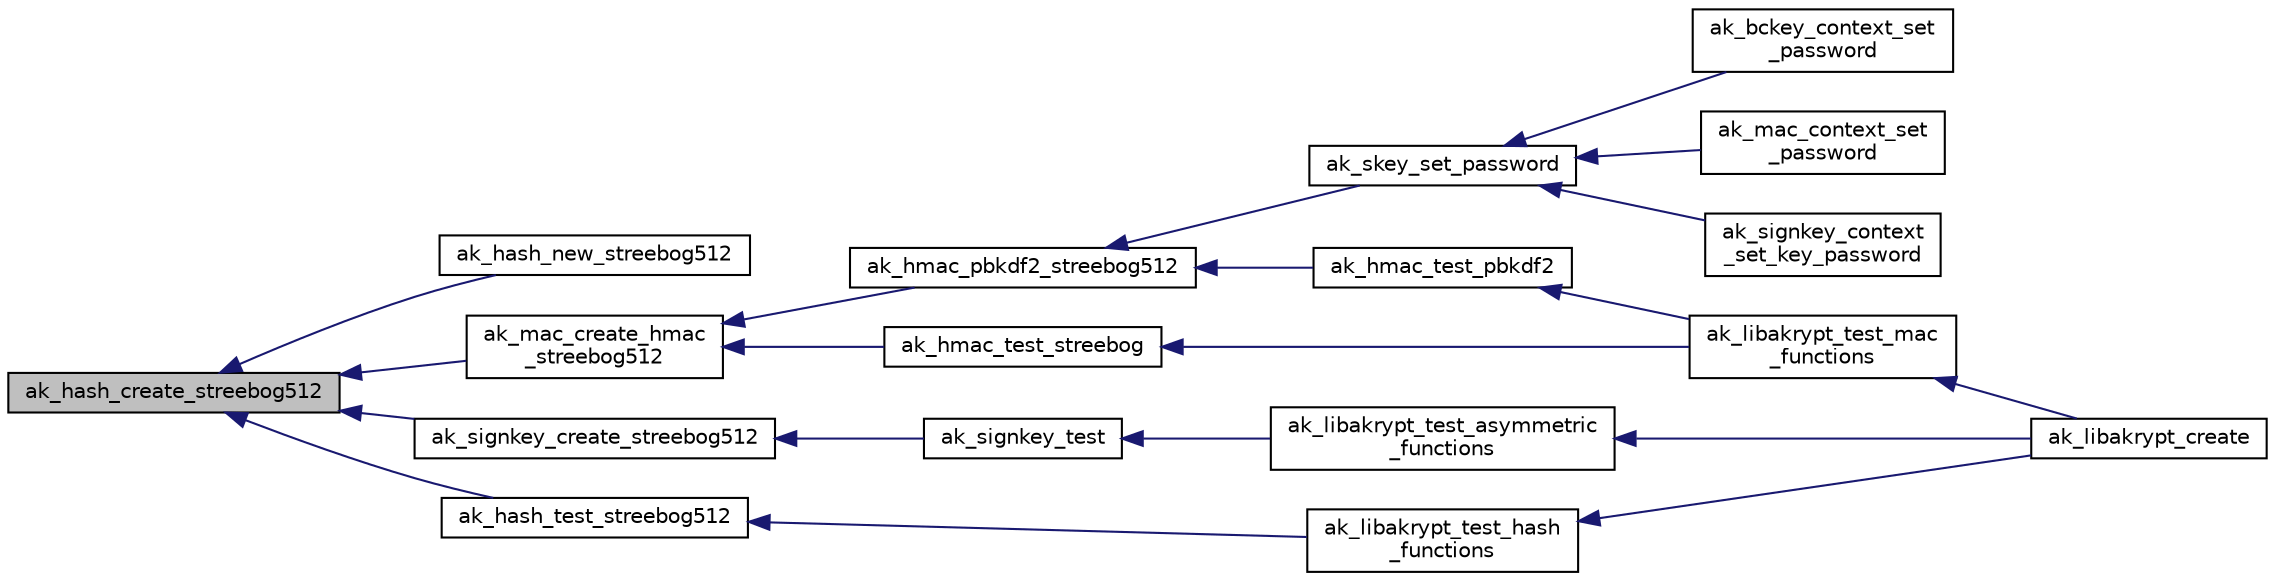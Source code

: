 digraph "ak_hash_create_streebog512"
{
  edge [fontname="Helvetica",fontsize="10",labelfontname="Helvetica",labelfontsize="10"];
  node [fontname="Helvetica",fontsize="10",shape=record];
  rankdir="LR";
  Node1 [label="ak_hash_create_streebog512",height=0.2,width=0.4,color="black", fillcolor="grey75", style="filled", fontcolor="black"];
  Node1 -> Node2 [dir="back",color="midnightblue",fontsize="10",style="solid",fontname="Helvetica"];
  Node2 [label="ak_hash_new_streebog512",height=0.2,width=0.4,color="black", fillcolor="white", style="filled",URL="$libakrypt_8h.html#a40107ef7579f4d9b77b2cf13ea3e1da2",tooltip="Создание дескриптора функции хеширования ГОСТ Р 34.11-2012 (Стрибог512). "];
  Node1 -> Node3 [dir="back",color="midnightblue",fontsize="10",style="solid",fontname="Helvetica"];
  Node3 [label="ak_mac_create_hmac\l_streebog512",height=0.2,width=0.4,color="black", fillcolor="white", style="filled",URL="$ak__mac_8h.html#a1290048393b76c51d42dce8eac709d70",tooltip="Инициализация ключа алгоритма выработки имитовставки hmac на основе streebog512. "];
  Node3 -> Node4 [dir="back",color="midnightblue",fontsize="10",style="solid",fontname="Helvetica"];
  Node4 [label="ak_hmac_pbkdf2_streebog512",height=0.2,width=0.4,color="black", fillcolor="white", style="filled",URL="$ak__mac_8h.html#a3620123e05a306ef7b6082fb9d26addb",tooltip="Развертка ключевого вектора из пароля (согласно Р 50.1.111-2016, раздел 4) "];
  Node4 -> Node5 [dir="back",color="midnightblue",fontsize="10",style="solid",fontname="Helvetica"];
  Node5 [label="ak_hmac_test_pbkdf2",height=0.2,width=0.4,color="black", fillcolor="white", style="filled",URL="$ak__mac_8h.html#afd16a5884331c3223c9f9cb0b61c8a4f",tooltip="Тестирование алгоритма PBKDF2, регламентируемого Р 50.1.113-2016. "];
  Node5 -> Node6 [dir="back",color="midnightblue",fontsize="10",style="solid",fontname="Helvetica"];
  Node6 [label="ak_libakrypt_test_mac\l_functions",height=0.2,width=0.4,color="black", fillcolor="white", style="filled",URL="$ak__libakrypt_8c.html#a84835e08912ca25d9ab280099ef0e00c",tooltip="Функция проверяет корректность реализации алгоритмов выработки имитовставки "];
  Node6 -> Node7 [dir="back",color="midnightblue",fontsize="10",style="solid",fontname="Helvetica"];
  Node7 [label="ak_libakrypt_create",height=0.2,width=0.4,color="black", fillcolor="white", style="filled",URL="$libakrypt_8h.html#a3f840f1a40839f867ba729aa1c5d67b8",tooltip="Функция инициализации и тестирования криптографических механизмов библиотеки. "];
  Node4 -> Node8 [dir="back",color="midnightblue",fontsize="10",style="solid",fontname="Helvetica"];
  Node8 [label="ak_skey_set_password",height=0.2,width=0.4,color="black", fillcolor="white", style="filled",URL="$ak__skey_8h.html#a85f95aca3e0442a1a739610b8770ae1a",tooltip="Присвоение секретному ключу значения, выработанного из пароля "];
  Node8 -> Node9 [dir="back",color="midnightblue",fontsize="10",style="solid",fontname="Helvetica"];
  Node9 [label="ak_bckey_context_set\l_password",height=0.2,width=0.4,color="black", fillcolor="white", style="filled",URL="$ak__bckey_8h.html#a83be28c0c80a77b874d8559c497ee413",tooltip="Присвоение контексту ключа алгоритма блочного шифрования значения, выработанного из пароля..."];
  Node8 -> Node10 [dir="back",color="midnightblue",fontsize="10",style="solid",fontname="Helvetica"];
  Node10 [label="ak_mac_context_set\l_password",height=0.2,width=0.4,color="black", fillcolor="white", style="filled",URL="$ak__mac_8h.html#aaa8bd2ebae847aba4941f1fe603c56c7",tooltip="Присвоение контексту ключа алгоритма выработки имитовставки значения, выработанного из пароля..."];
  Node8 -> Node11 [dir="back",color="midnightblue",fontsize="10",style="solid",fontname="Helvetica"];
  Node11 [label="ak_signkey_context\l_set_key_password",height=0.2,width=0.4,color="black", fillcolor="white", style="filled",URL="$ak__sign_8h.html#a07524ceb4e3c3f10ab791317462a7637",tooltip="Присвоение секретному ключу электронной подписи значения, выработанного из пароля. "];
  Node3 -> Node12 [dir="back",color="midnightblue",fontsize="10",style="solid",fontname="Helvetica"];
  Node12 [label="ak_hmac_test_streebog",height=0.2,width=0.4,color="black", fillcolor="white", style="filled",URL="$ak__mac_8h.html#ab268cd15fc2eba52baa09ea5ce34fc83",tooltip="Тестирование алгоритмов выработки имитовставки hmac с отечественными функциями хеширования. "];
  Node12 -> Node6 [dir="back",color="midnightblue",fontsize="10",style="solid",fontname="Helvetica"];
  Node1 -> Node13 [dir="back",color="midnightblue",fontsize="10",style="solid",fontname="Helvetica"];
  Node13 [label="ak_signkey_create_streebog512",height=0.2,width=0.4,color="black", fillcolor="white", style="filled",URL="$ak__sign_8h.html#a8392beef9b3823ee6e61999cb47eb3fe",tooltip="Инициализация контекста секретного ключа алгоритма ГОСТ Р 34.10-2012. "];
  Node13 -> Node14 [dir="back",color="midnightblue",fontsize="10",style="solid",fontname="Helvetica"];
  Node14 [label="ak_signkey_test",height=0.2,width=0.4,color="black", fillcolor="white", style="filled",URL="$ak__sign_8h.html#aa2df8858fc6d7214483e3c4a9e497c22",tooltip="Выполнение тестовых примеров для алгоритмов выработки и проверки электронной подписи ..."];
  Node14 -> Node15 [dir="back",color="midnightblue",fontsize="10",style="solid",fontname="Helvetica"];
  Node15 [label="ak_libakrypt_test_asymmetric\l_functions",height=0.2,width=0.4,color="black", fillcolor="white", style="filled",URL="$ak__libakrypt_8c.html#a9a4c991b0095021bdc6078c97e7be8ba",tooltip="Функция проверяет корректность реализации асимметричных криптографических алгоритмов ..."];
  Node15 -> Node7 [dir="back",color="midnightblue",fontsize="10",style="solid",fontname="Helvetica"];
  Node1 -> Node16 [dir="back",color="midnightblue",fontsize="10",style="solid",fontname="Helvetica"];
  Node16 [label="ak_hash_test_streebog512",height=0.2,width=0.4,color="black", fillcolor="white", style="filled",URL="$ak__streebog_8c.html#ad5038d4e5eb380bb8b73b6b13eae6784",tooltip="Проверка корректной работы функции хеширования Стрибог-512. "];
  Node16 -> Node17 [dir="back",color="midnightblue",fontsize="10",style="solid",fontname="Helvetica"];
  Node17 [label="ak_libakrypt_test_hash\l_functions",height=0.2,width=0.4,color="black", fillcolor="white", style="filled",URL="$ak__libakrypt_8c.html#ab12e34c59af186f76114be6aa91a3a54",tooltip="Функция проверяет корректность реализации алгоритмов хеширования "];
  Node17 -> Node7 [dir="back",color="midnightblue",fontsize="10",style="solid",fontname="Helvetica"];
}
